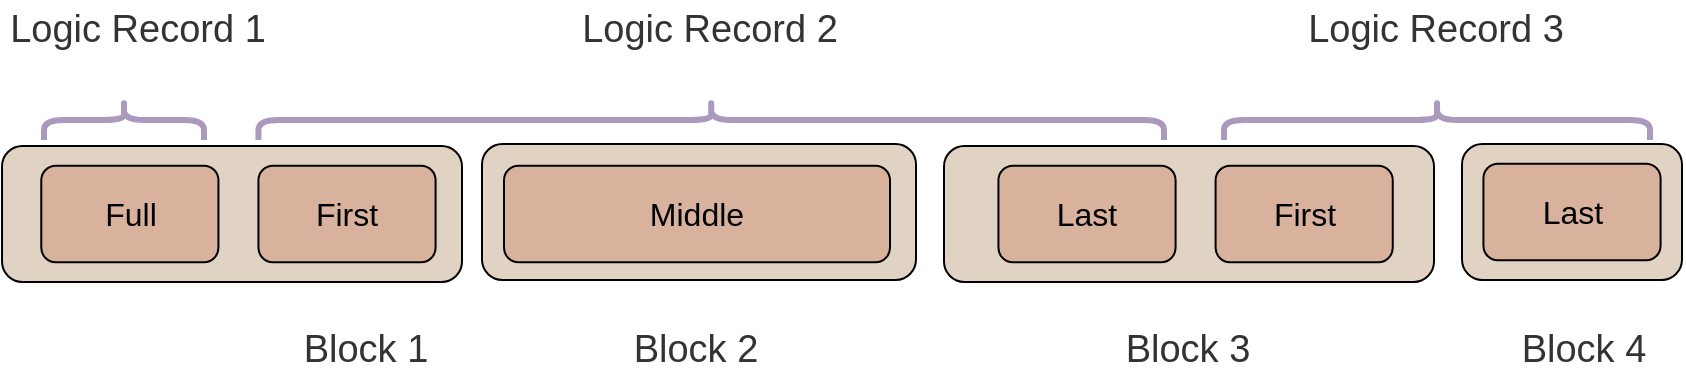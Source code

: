 <mxfile>
    <diagram id="YQEeyEsAXImCTdxHAv1M" name="第 1 页">
        <mxGraphModel dx="1172" dy="791" grid="0" gridSize="10" guides="1" tooltips="1" connect="1" arrows="1" fold="1" page="1" pageScale="1" pageWidth="2339" pageHeight="3300" background="#ffffff" math="0" shadow="0">
            <root>
                <mxCell id="0"/>
                <mxCell id="1" parent="0"/>
                <mxCell id="396" value="" style="rounded=1;whiteSpace=wrap;html=1;fontSize=16;fillColor=#E0D3C3;container=0;" vertex="1" parent="1">
                    <mxGeometry x="279" y="1832" width="217" height="68" as="geometry"/>
                </mxCell>
                <mxCell id="352" value="" style="rounded=1;whiteSpace=wrap;html=1;fontSize=16;fillColor=#E0D3C3;container=0;" parent="1" vertex="1">
                    <mxGeometry x="39.01" y="1833" width="229.99" height="68" as="geometry"/>
                </mxCell>
                <mxCell id="366" value="Full" style="rounded=1;whiteSpace=wrap;html=1;fontSize=16;fillColor=#D8B29C;fontColor=default;labelBackgroundColor=none;container=0;strokeWidth=1;" parent="1" vertex="1">
                    <mxGeometry x="58.639" y="1842.842" width="88.578" height="48.316" as="geometry"/>
                </mxCell>
                <mxCell id="367" value="First" style="rounded=1;whiteSpace=wrap;html=1;fontSize=16;fillColor=#D8B29C;fontColor=default;labelBackgroundColor=none;container=0;strokeWidth=1;" parent="1" vertex="1">
                    <mxGeometry x="167.216" y="1842.842" width="88.578" height="48.316" as="geometry"/>
                </mxCell>
                <mxCell id="368" value="Middle" style="rounded=1;whiteSpace=wrap;html=1;fontSize=16;fillColor=#D8B29C;fontColor=default;labelBackgroundColor=none;container=0;strokeWidth=1;" parent="1" vertex="1">
                    <mxGeometry x="290" y="1842.84" width="193" height="48.32" as="geometry"/>
                </mxCell>
                <mxCell id="383" value="&lt;font style=&quot;font-size: 19px;&quot; color=&quot;#333333&quot;&gt;Block 1&lt;/font&gt;" style="text;html=1;strokeColor=none;fillColor=none;align=center;verticalAlign=middle;whiteSpace=wrap;rounded=0;" vertex="1" parent="1">
                    <mxGeometry x="181.51" y="1920" width="78.49" height="30" as="geometry"/>
                </mxCell>
                <mxCell id="384" value="" style="rounded=1;whiteSpace=wrap;html=1;fontSize=16;fillColor=#E0D3C3;container=0;" vertex="1" parent="1">
                    <mxGeometry x="510" y="1833" width="245" height="68" as="geometry"/>
                </mxCell>
                <mxCell id="386" value="Last" style="rounded=1;whiteSpace=wrap;html=1;fontSize=16;fillColor=#D8B29C;fontColor=default;labelBackgroundColor=none;container=0;strokeWidth=1;" vertex="1" parent="1">
                    <mxGeometry x="537.216" y="1842.842" width="88.578" height="48.316" as="geometry"/>
                </mxCell>
                <mxCell id="387" value="First" style="rounded=1;whiteSpace=wrap;html=1;fontSize=16;fillColor=#D8B29C;fontColor=default;labelBackgroundColor=none;container=0;strokeWidth=1;" vertex="1" parent="1">
                    <mxGeometry x="645.793" y="1842.842" width="88.578" height="48.316" as="geometry"/>
                </mxCell>
                <mxCell id="388" value="&lt;font style=&quot;font-size: 19px;&quot; color=&quot;#333333&quot;&gt;Block 2&lt;/font&gt;" style="text;html=1;strokeColor=none;fillColor=none;align=center;verticalAlign=middle;whiteSpace=wrap;rounded=0;" vertex="1" parent="1">
                    <mxGeometry x="342.26" y="1920" width="88.49" height="30" as="geometry"/>
                </mxCell>
                <mxCell id="389" value="" style="shape=curlyBracket;whiteSpace=wrap;html=1;rounded=1;labelPosition=left;verticalLabelPosition=middle;align=right;verticalAlign=middle;fontSize=19;fontColor=#333333;direction=south;strokeColor=#AC99BF;strokeWidth=3;" vertex="1" parent="1">
                    <mxGeometry x="167.22" y="1810" width="452.78" height="20" as="geometry"/>
                </mxCell>
                <mxCell id="391" value="&lt;font color=&quot;#333333&quot;&gt;&lt;span style=&quot;font-size: 19px;&quot;&gt;Logic Record 2&lt;/span&gt;&lt;/font&gt;" style="text;html=1;strokeColor=none;fillColor=none;align=center;verticalAlign=middle;whiteSpace=wrap;rounded=0;" vertex="1" parent="1">
                    <mxGeometry x="325.41" y="1760" width="136.39" height="30" as="geometry"/>
                </mxCell>
                <mxCell id="392" value="&lt;font color=&quot;#333333&quot;&gt;&lt;span style=&quot;font-size: 19px;&quot;&gt;Logic Record 1&lt;/span&gt;&lt;/font&gt;" style="text;html=1;strokeColor=none;fillColor=none;align=center;verticalAlign=middle;whiteSpace=wrap;rounded=0;" vertex="1" parent="1">
                    <mxGeometry x="39.01" y="1760" width="136.39" height="30" as="geometry"/>
                </mxCell>
                <mxCell id="393" value="" style="shape=curlyBracket;whiteSpace=wrap;html=1;rounded=1;labelPosition=left;verticalLabelPosition=middle;align=right;verticalAlign=middle;fontSize=19;fontColor=#333333;direction=south;strokeColor=#AC99BF;strokeWidth=3;" vertex="1" parent="1">
                    <mxGeometry x="60" y="1810" width="80" height="20" as="geometry"/>
                </mxCell>
                <mxCell id="394" value="" style="shape=curlyBracket;whiteSpace=wrap;html=1;rounded=1;labelPosition=left;verticalLabelPosition=middle;align=right;verticalAlign=middle;fontSize=19;fontColor=#333333;direction=south;strokeColor=#AC99BF;strokeWidth=3;" vertex="1" parent="1">
                    <mxGeometry x="650" y="1810" width="213" height="20" as="geometry"/>
                </mxCell>
                <mxCell id="395" value="&lt;font color=&quot;#333333&quot;&gt;&lt;span style=&quot;font-size: 19px;&quot;&gt;Logic Record 3&lt;/span&gt;&lt;/font&gt;" style="text;html=1;strokeColor=none;fillColor=none;align=center;verticalAlign=middle;whiteSpace=wrap;rounded=0;" vertex="1" parent="1">
                    <mxGeometry x="688.3" y="1760" width="136.39" height="30" as="geometry"/>
                </mxCell>
                <mxCell id="397" value="&lt;font style=&quot;font-size: 19px;&quot; color=&quot;#333333&quot;&gt;Block 3&lt;/font&gt;" style="text;html=1;strokeColor=none;fillColor=none;align=center;verticalAlign=middle;whiteSpace=wrap;rounded=0;" vertex="1" parent="1">
                    <mxGeometry x="588.25" y="1920" width="88.49" height="30" as="geometry"/>
                </mxCell>
                <mxCell id="398" value="" style="rounded=1;whiteSpace=wrap;html=1;fontSize=16;fillColor=#E0D3C3;container=0;" vertex="1" parent="1">
                    <mxGeometry x="769" y="1832" width="110" height="68" as="geometry"/>
                </mxCell>
                <mxCell id="399" value="Last" style="rounded=1;whiteSpace=wrap;html=1;fontSize=16;fillColor=#D8B29C;fontColor=default;labelBackgroundColor=none;container=0;strokeWidth=1;" vertex="1" parent="1">
                    <mxGeometry x="779.713" y="1841.842" width="88.578" height="48.316" as="geometry"/>
                </mxCell>
                <mxCell id="400" value="&lt;font style=&quot;font-size: 19px;&quot; color=&quot;#333333&quot;&gt;Block 4&lt;/font&gt;" style="text;html=1;strokeColor=none;fillColor=none;align=center;verticalAlign=middle;whiteSpace=wrap;rounded=0;" vertex="1" parent="1">
                    <mxGeometry x="786" y="1920" width="88.49" height="30" as="geometry"/>
                </mxCell>
            </root>
        </mxGraphModel>
    </diagram>
</mxfile>